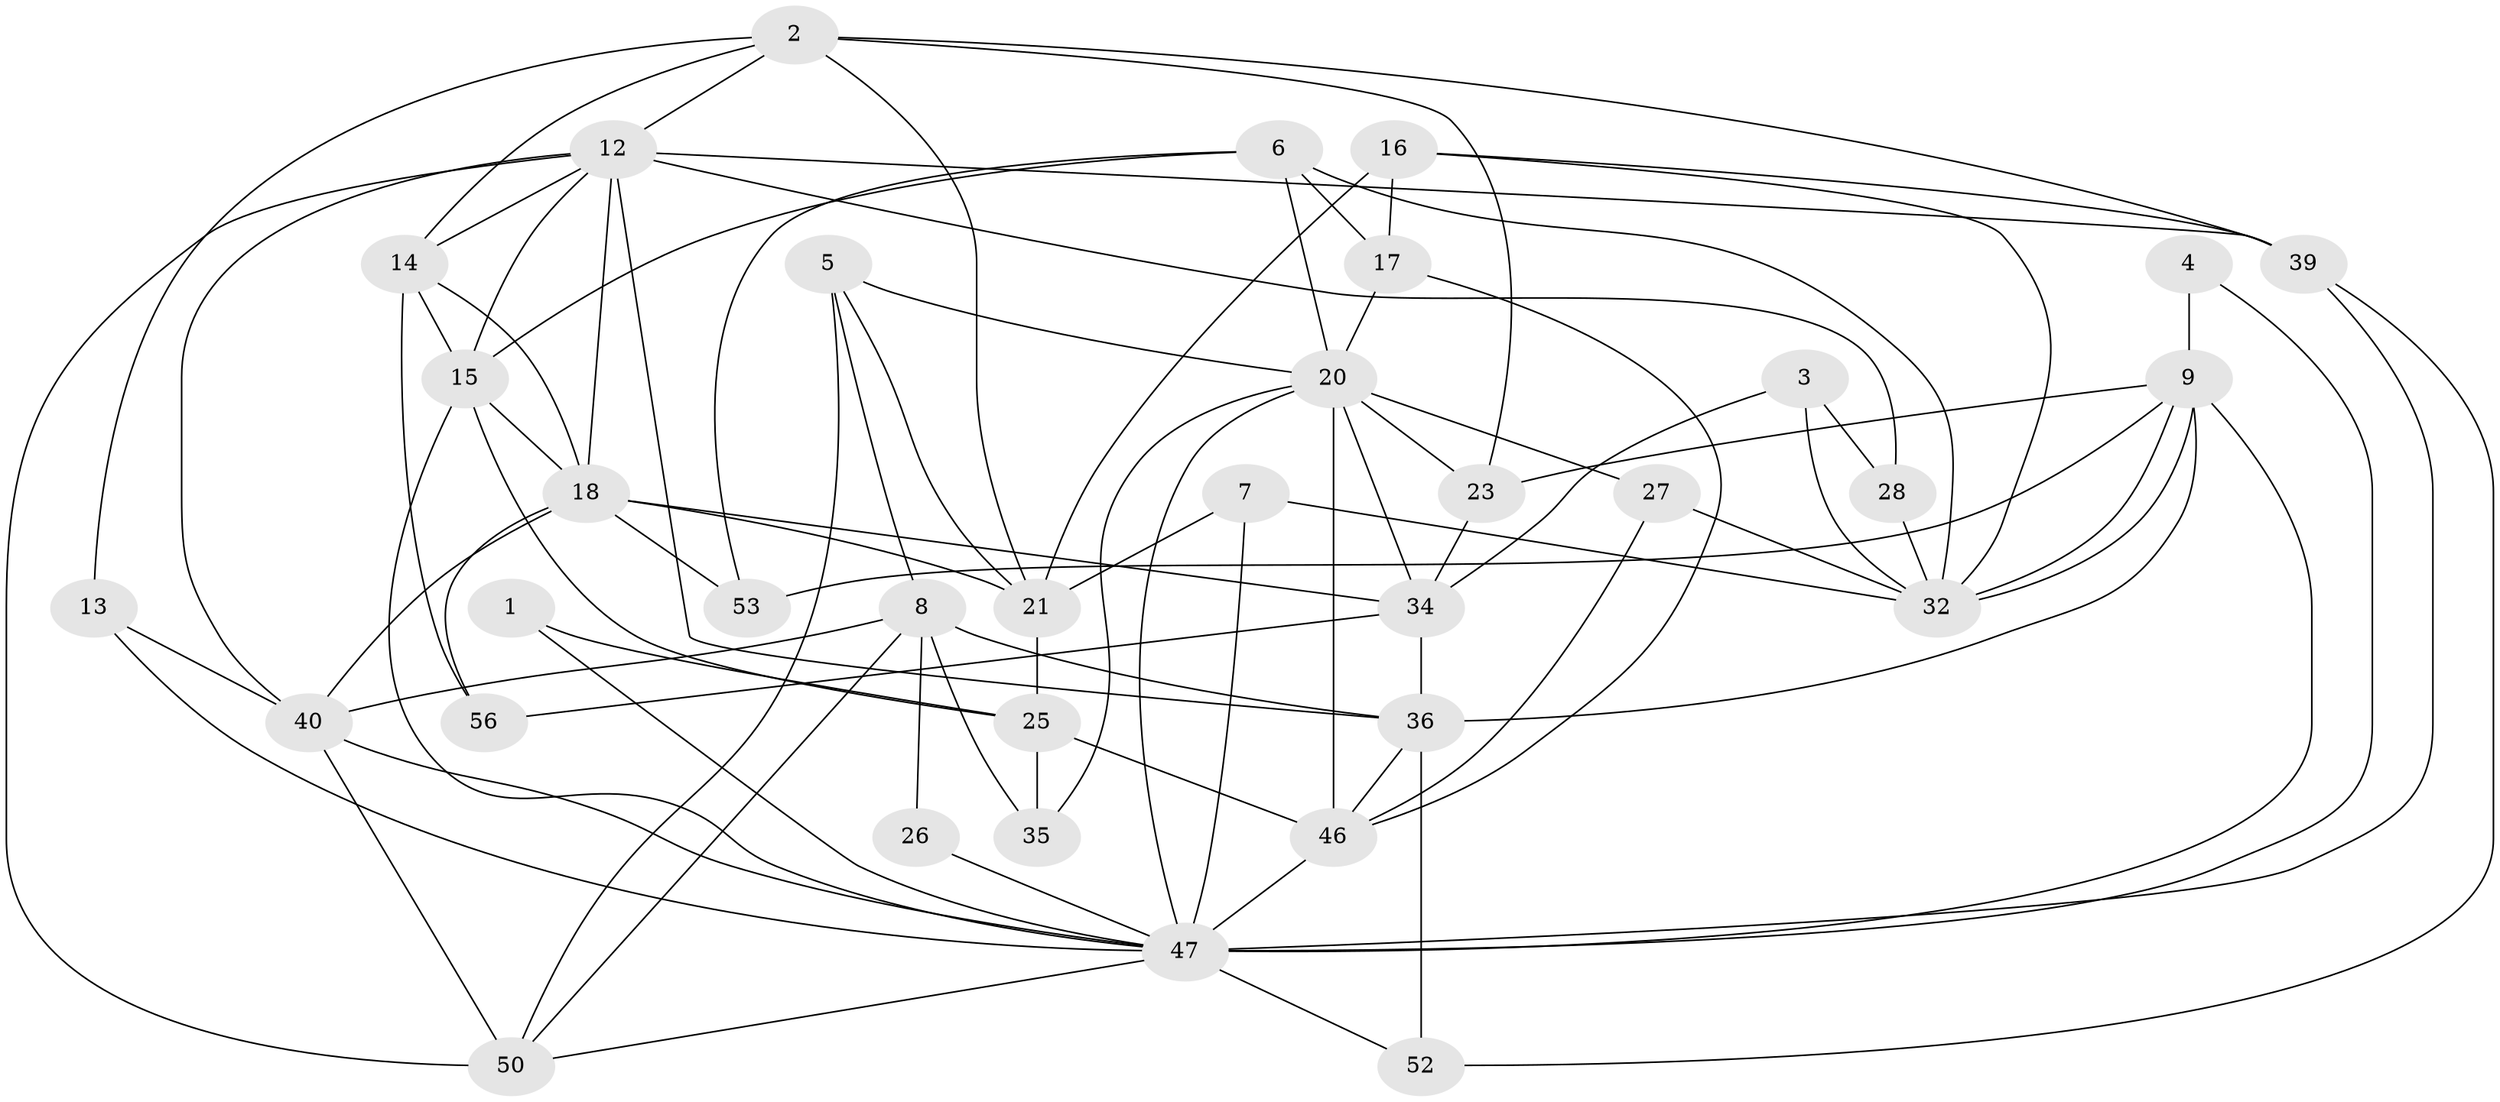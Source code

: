 // Generated by graph-tools (version 1.1) at 2025/52/02/27/25 19:52:09]
// undirected, 35 vertices, 88 edges
graph export_dot {
graph [start="1"]
  node [color=gray90,style=filled];
  1;
  2 [super="+33"];
  3;
  4;
  5 [super="+19"];
  6 [super="+10"];
  7;
  8 [super="+42"];
  9 [super="+11"];
  12 [super="+30"];
  13 [super="+37"];
  14 [super="+22"];
  15 [super="+29"];
  16 [super="+41"];
  17 [super="+55"];
  18 [super="+45"];
  20 [super="+24"];
  21 [super="+31"];
  23;
  25 [super="+44"];
  26;
  27;
  28;
  32 [super="+43"];
  34 [super="+49"];
  35;
  36 [super="+38"];
  39 [super="+54"];
  40 [super="+51"];
  46 [super="+48"];
  47 [super="+57"];
  50;
  52;
  53;
  56;
  1 -- 25;
  1 -- 47;
  2 -- 13;
  2 -- 21;
  2 -- 23;
  2 -- 12;
  2 -- 39;
  2 -- 14;
  3 -- 34;
  3 -- 28;
  3 -- 32;
  4 -- 9;
  4 -- 47;
  5 -- 8 [weight=2];
  5 -- 50;
  5 -- 20;
  5 -- 21;
  6 -- 53;
  6 -- 20;
  6 -- 32;
  6 -- 17;
  6 -- 15;
  7 -- 47;
  7 -- 32;
  7 -- 21;
  8 -- 50;
  8 -- 35;
  8 -- 40;
  8 -- 26;
  8 -- 36;
  9 -- 32;
  9 -- 32;
  9 -- 36;
  9 -- 47;
  9 -- 53;
  9 -- 23;
  12 -- 40;
  12 -- 15;
  12 -- 28;
  12 -- 39;
  12 -- 18;
  12 -- 50;
  12 -- 36;
  12 -- 14;
  13 -- 40;
  13 -- 47;
  14 -- 18;
  14 -- 15;
  14 -- 56;
  15 -- 25;
  15 -- 18;
  15 -- 47;
  16 -- 21;
  16 -- 17;
  16 -- 32;
  16 -- 39;
  17 -- 46;
  17 -- 20;
  18 -- 56;
  18 -- 40;
  18 -- 34;
  18 -- 53;
  18 -- 21;
  20 -- 23;
  20 -- 46;
  20 -- 27;
  20 -- 35;
  20 -- 47;
  20 -- 34;
  21 -- 25;
  23 -- 34;
  25 -- 35;
  25 -- 46;
  26 -- 47;
  27 -- 32;
  27 -- 46;
  28 -- 32;
  34 -- 36;
  34 -- 56;
  36 -- 52;
  36 -- 46;
  39 -- 52;
  39 -- 47;
  40 -- 47;
  40 -- 50;
  46 -- 47;
  47 -- 50;
  47 -- 52;
}
